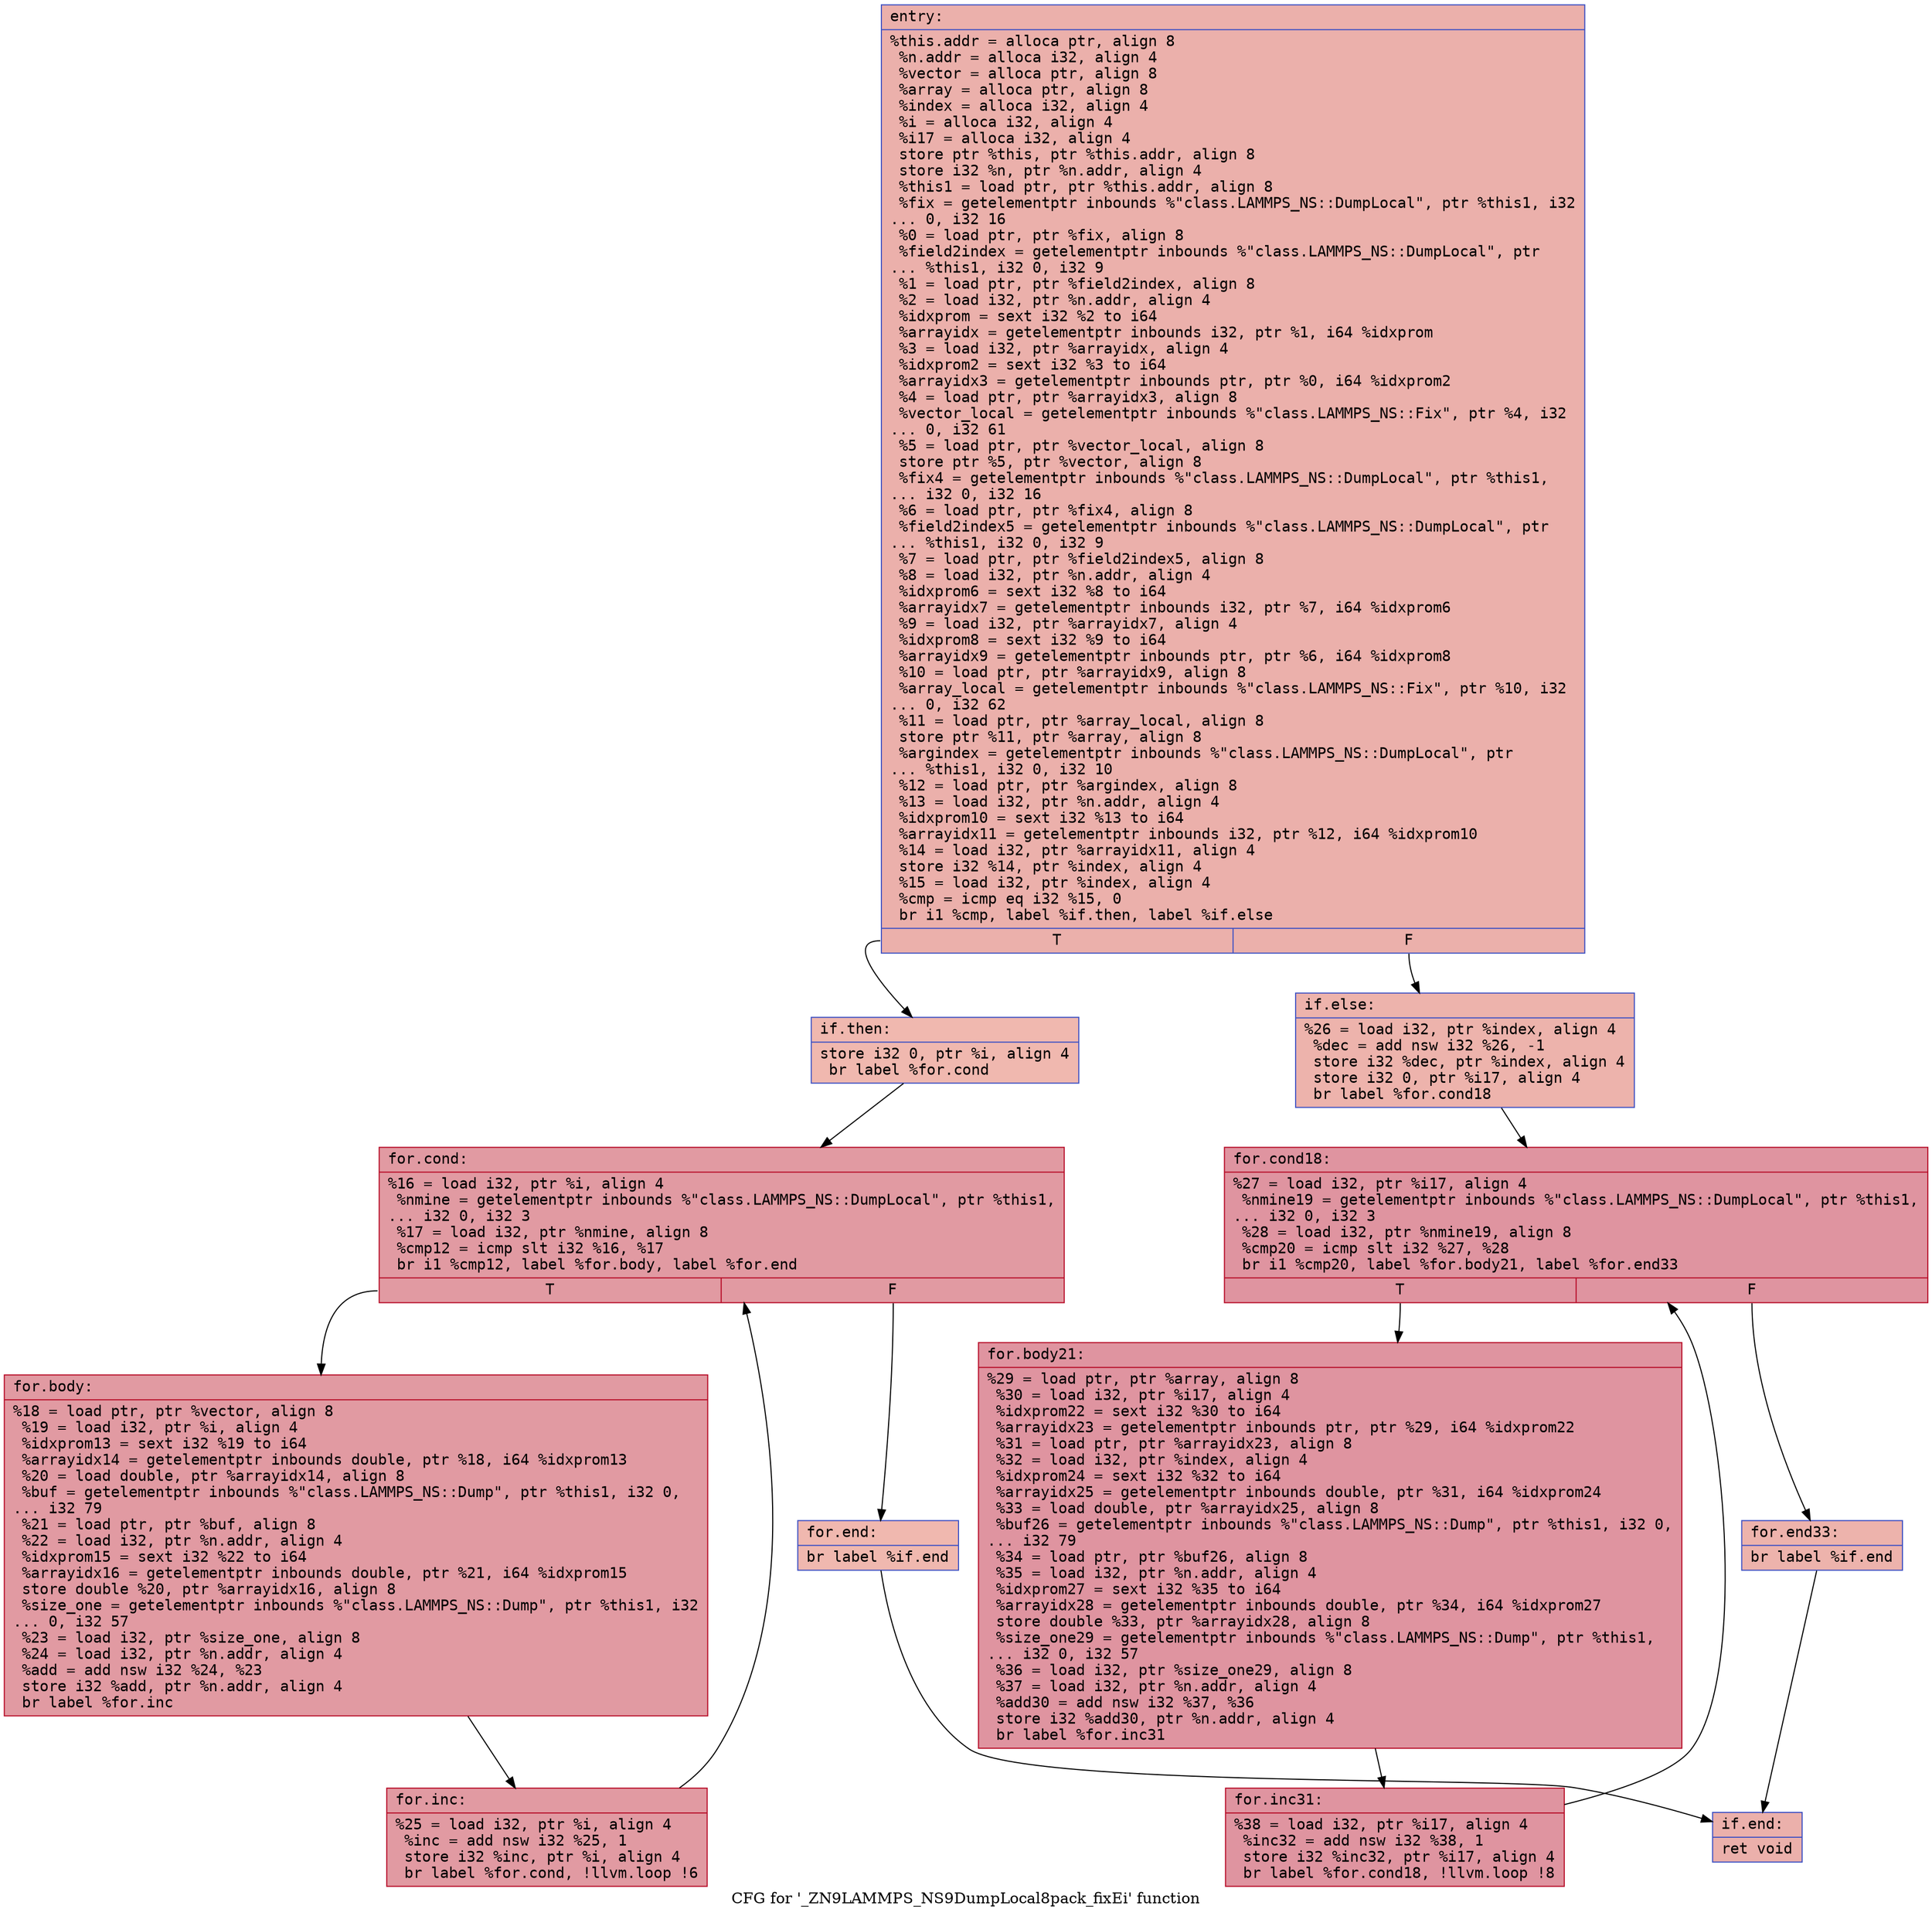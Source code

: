 digraph "CFG for '_ZN9LAMMPS_NS9DumpLocal8pack_fixEi' function" {
	label="CFG for '_ZN9LAMMPS_NS9DumpLocal8pack_fixEi' function";

	Node0x55e11c5ddca0 [shape=record,color="#3d50c3ff", style=filled, fillcolor="#d24b4070" fontname="Courier",label="{entry:\l|  %this.addr = alloca ptr, align 8\l  %n.addr = alloca i32, align 4\l  %vector = alloca ptr, align 8\l  %array = alloca ptr, align 8\l  %index = alloca i32, align 4\l  %i = alloca i32, align 4\l  %i17 = alloca i32, align 4\l  store ptr %this, ptr %this.addr, align 8\l  store i32 %n, ptr %n.addr, align 4\l  %this1 = load ptr, ptr %this.addr, align 8\l  %fix = getelementptr inbounds %\"class.LAMMPS_NS::DumpLocal\", ptr %this1, i32\l... 0, i32 16\l  %0 = load ptr, ptr %fix, align 8\l  %field2index = getelementptr inbounds %\"class.LAMMPS_NS::DumpLocal\", ptr\l... %this1, i32 0, i32 9\l  %1 = load ptr, ptr %field2index, align 8\l  %2 = load i32, ptr %n.addr, align 4\l  %idxprom = sext i32 %2 to i64\l  %arrayidx = getelementptr inbounds i32, ptr %1, i64 %idxprom\l  %3 = load i32, ptr %arrayidx, align 4\l  %idxprom2 = sext i32 %3 to i64\l  %arrayidx3 = getelementptr inbounds ptr, ptr %0, i64 %idxprom2\l  %4 = load ptr, ptr %arrayidx3, align 8\l  %vector_local = getelementptr inbounds %\"class.LAMMPS_NS::Fix\", ptr %4, i32\l... 0, i32 61\l  %5 = load ptr, ptr %vector_local, align 8\l  store ptr %5, ptr %vector, align 8\l  %fix4 = getelementptr inbounds %\"class.LAMMPS_NS::DumpLocal\", ptr %this1,\l... i32 0, i32 16\l  %6 = load ptr, ptr %fix4, align 8\l  %field2index5 = getelementptr inbounds %\"class.LAMMPS_NS::DumpLocal\", ptr\l... %this1, i32 0, i32 9\l  %7 = load ptr, ptr %field2index5, align 8\l  %8 = load i32, ptr %n.addr, align 4\l  %idxprom6 = sext i32 %8 to i64\l  %arrayidx7 = getelementptr inbounds i32, ptr %7, i64 %idxprom6\l  %9 = load i32, ptr %arrayidx7, align 4\l  %idxprom8 = sext i32 %9 to i64\l  %arrayidx9 = getelementptr inbounds ptr, ptr %6, i64 %idxprom8\l  %10 = load ptr, ptr %arrayidx9, align 8\l  %array_local = getelementptr inbounds %\"class.LAMMPS_NS::Fix\", ptr %10, i32\l... 0, i32 62\l  %11 = load ptr, ptr %array_local, align 8\l  store ptr %11, ptr %array, align 8\l  %argindex = getelementptr inbounds %\"class.LAMMPS_NS::DumpLocal\", ptr\l... %this1, i32 0, i32 10\l  %12 = load ptr, ptr %argindex, align 8\l  %13 = load i32, ptr %n.addr, align 4\l  %idxprom10 = sext i32 %13 to i64\l  %arrayidx11 = getelementptr inbounds i32, ptr %12, i64 %idxprom10\l  %14 = load i32, ptr %arrayidx11, align 4\l  store i32 %14, ptr %index, align 4\l  %15 = load i32, ptr %index, align 4\l  %cmp = icmp eq i32 %15, 0\l  br i1 %cmp, label %if.then, label %if.else\l|{<s0>T|<s1>F}}"];
	Node0x55e11c5ddca0:s0 -> Node0x55e11c5dfdb0[tooltip="entry -> if.then\nProbability 37.50%" ];
	Node0x55e11c5ddca0:s1 -> Node0x55e11c5dfe20[tooltip="entry -> if.else\nProbability 62.50%" ];
	Node0x55e11c5dfdb0 [shape=record,color="#3d50c3ff", style=filled, fillcolor="#dc5d4a70" fontname="Courier",label="{if.then:\l|  store i32 0, ptr %i, align 4\l  br label %for.cond\l}"];
	Node0x55e11c5dfdb0 -> Node0x55e11c5dffe0[tooltip="if.then -> for.cond\nProbability 100.00%" ];
	Node0x55e11c5dffe0 [shape=record,color="#b70d28ff", style=filled, fillcolor="#bb1b2c70" fontname="Courier",label="{for.cond:\l|  %16 = load i32, ptr %i, align 4\l  %nmine = getelementptr inbounds %\"class.LAMMPS_NS::DumpLocal\", ptr %this1,\l... i32 0, i32 3\l  %17 = load i32, ptr %nmine, align 8\l  %cmp12 = icmp slt i32 %16, %17\l  br i1 %cmp12, label %for.body, label %for.end\l|{<s0>T|<s1>F}}"];
	Node0x55e11c5dffe0:s0 -> Node0x55e11c5e0360[tooltip="for.cond -> for.body\nProbability 96.88%" ];
	Node0x55e11c5dffe0:s1 -> Node0x55e11c5e03e0[tooltip="for.cond -> for.end\nProbability 3.12%" ];
	Node0x55e11c5e0360 [shape=record,color="#b70d28ff", style=filled, fillcolor="#bb1b2c70" fontname="Courier",label="{for.body:\l|  %18 = load ptr, ptr %vector, align 8\l  %19 = load i32, ptr %i, align 4\l  %idxprom13 = sext i32 %19 to i64\l  %arrayidx14 = getelementptr inbounds double, ptr %18, i64 %idxprom13\l  %20 = load double, ptr %arrayidx14, align 8\l  %buf = getelementptr inbounds %\"class.LAMMPS_NS::Dump\", ptr %this1, i32 0,\l... i32 79\l  %21 = load ptr, ptr %buf, align 8\l  %22 = load i32, ptr %n.addr, align 4\l  %idxprom15 = sext i32 %22 to i64\l  %arrayidx16 = getelementptr inbounds double, ptr %21, i64 %idxprom15\l  store double %20, ptr %arrayidx16, align 8\l  %size_one = getelementptr inbounds %\"class.LAMMPS_NS::Dump\", ptr %this1, i32\l... 0, i32 57\l  %23 = load i32, ptr %size_one, align 8\l  %24 = load i32, ptr %n.addr, align 4\l  %add = add nsw i32 %24, %23\l  store i32 %add, ptr %n.addr, align 4\l  br label %for.inc\l}"];
	Node0x55e11c5e0360 -> Node0x55e11c5e0f20[tooltip="for.body -> for.inc\nProbability 100.00%" ];
	Node0x55e11c5e0f20 [shape=record,color="#b70d28ff", style=filled, fillcolor="#bb1b2c70" fontname="Courier",label="{for.inc:\l|  %25 = load i32, ptr %i, align 4\l  %inc = add nsw i32 %25, 1\l  store i32 %inc, ptr %i, align 4\l  br label %for.cond, !llvm.loop !6\l}"];
	Node0x55e11c5e0f20 -> Node0x55e11c5dffe0[tooltip="for.inc -> for.cond\nProbability 100.00%" ];
	Node0x55e11c5e03e0 [shape=record,color="#3d50c3ff", style=filled, fillcolor="#dc5d4a70" fontname="Courier",label="{for.end:\l|  br label %if.end\l}"];
	Node0x55e11c5e03e0 -> Node0x55e11c5e1390[tooltip="for.end -> if.end\nProbability 100.00%" ];
	Node0x55e11c5dfe20 [shape=record,color="#3d50c3ff", style=filled, fillcolor="#d6524470" fontname="Courier",label="{if.else:\l|  %26 = load i32, ptr %index, align 4\l  %dec = add nsw i32 %26, -1\l  store i32 %dec, ptr %index, align 4\l  store i32 0, ptr %i17, align 4\l  br label %for.cond18\l}"];
	Node0x55e11c5dfe20 -> Node0x55e11c5e16e0[tooltip="if.else -> for.cond18\nProbability 100.00%" ];
	Node0x55e11c5e16e0 [shape=record,color="#b70d28ff", style=filled, fillcolor="#b70d2870" fontname="Courier",label="{for.cond18:\l|  %27 = load i32, ptr %i17, align 4\l  %nmine19 = getelementptr inbounds %\"class.LAMMPS_NS::DumpLocal\", ptr %this1,\l... i32 0, i32 3\l  %28 = load i32, ptr %nmine19, align 8\l  %cmp20 = icmp slt i32 %27, %28\l  br i1 %cmp20, label %for.body21, label %for.end33\l|{<s0>T|<s1>F}}"];
	Node0x55e11c5e16e0:s0 -> Node0x55e11c5df690[tooltip="for.cond18 -> for.body21\nProbability 96.88%" ];
	Node0x55e11c5e16e0:s1 -> Node0x55e11c5df710[tooltip="for.cond18 -> for.end33\nProbability 3.12%" ];
	Node0x55e11c5df690 [shape=record,color="#b70d28ff", style=filled, fillcolor="#b70d2870" fontname="Courier",label="{for.body21:\l|  %29 = load ptr, ptr %array, align 8\l  %30 = load i32, ptr %i17, align 4\l  %idxprom22 = sext i32 %30 to i64\l  %arrayidx23 = getelementptr inbounds ptr, ptr %29, i64 %idxprom22\l  %31 = load ptr, ptr %arrayidx23, align 8\l  %32 = load i32, ptr %index, align 4\l  %idxprom24 = sext i32 %32 to i64\l  %arrayidx25 = getelementptr inbounds double, ptr %31, i64 %idxprom24\l  %33 = load double, ptr %arrayidx25, align 8\l  %buf26 = getelementptr inbounds %\"class.LAMMPS_NS::Dump\", ptr %this1, i32 0,\l... i32 79\l  %34 = load ptr, ptr %buf26, align 8\l  %35 = load i32, ptr %n.addr, align 4\l  %idxprom27 = sext i32 %35 to i64\l  %arrayidx28 = getelementptr inbounds double, ptr %34, i64 %idxprom27\l  store double %33, ptr %arrayidx28, align 8\l  %size_one29 = getelementptr inbounds %\"class.LAMMPS_NS::Dump\", ptr %this1,\l... i32 0, i32 57\l  %36 = load i32, ptr %size_one29, align 8\l  %37 = load i32, ptr %n.addr, align 4\l  %add30 = add nsw i32 %37, %36\l  store i32 %add30, ptr %n.addr, align 4\l  br label %for.inc31\l}"];
	Node0x55e11c5df690 -> Node0x55e11c5e2bb0[tooltip="for.body21 -> for.inc31\nProbability 100.00%" ];
	Node0x55e11c5e2bb0 [shape=record,color="#b70d28ff", style=filled, fillcolor="#b70d2870" fontname="Courier",label="{for.inc31:\l|  %38 = load i32, ptr %i17, align 4\l  %inc32 = add nsw i32 %38, 1\l  store i32 %inc32, ptr %i17, align 4\l  br label %for.cond18, !llvm.loop !8\l}"];
	Node0x55e11c5e2bb0 -> Node0x55e11c5e16e0[tooltip="for.inc31 -> for.cond18\nProbability 100.00%" ];
	Node0x55e11c5df710 [shape=record,color="#3d50c3ff", style=filled, fillcolor="#d6524470" fontname="Courier",label="{for.end33:\l|  br label %if.end\l}"];
	Node0x55e11c5df710 -> Node0x55e11c5e1390[tooltip="for.end33 -> if.end\nProbability 100.00%" ];
	Node0x55e11c5e1390 [shape=record,color="#3d50c3ff", style=filled, fillcolor="#d24b4070" fontname="Courier",label="{if.end:\l|  ret void\l}"];
}
